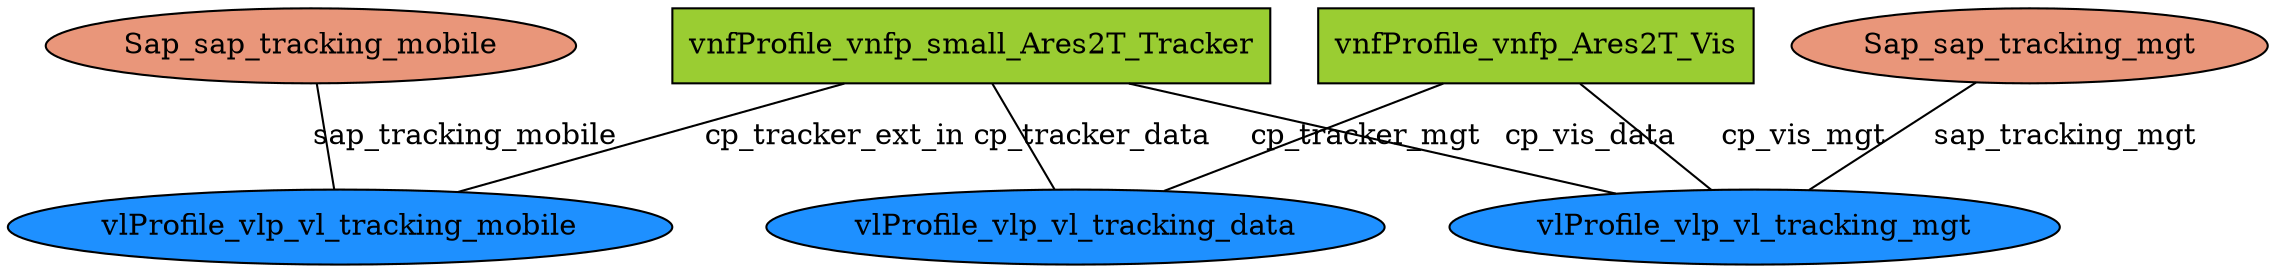 strict graph G {
  splines=false;
  overlap=false;
  mindist=2.0;
  -1061982485 [ label="vnfProfile_vnfp_small_Ares2T_Tracker" shape="box" style="filled" fillcolor="yellowgreen" ];
  -38372901 [ label="vnfProfile_vnfp_Ares2T_Vis" shape="box" style="filled" fillcolor="yellowgreen" ];
  967418674 [ label="vlProfile_vlp_vl_tracking_mobile" shape="oval" style="filled" fillcolor="dodgerblue" ];
  -128883142 [ label="vlProfile_vlp_vl_tracking_data" shape="oval" style="filled" fillcolor="dodgerblue" ];
  -1251074678 [ label="vlProfile_vlp_vl_tracking_mgt" shape="oval" style="filled" fillcolor="dodgerblue" ];
  1391930576 [ label="Sap_sap_tracking_mobile" shape="oval" style="filled" fillcolor="darksalmon" ];
  972040364 [ label="Sap_sap_tracking_mgt" shape="oval" style="filled" fillcolor="darksalmon" ];
  -1061982485 -- 967418674 [ label="cp_tracker_ext_in" ];
  -1061982485 -- -128883142 [ label="cp_tracker_data" ];
  -1061982485 -- -1251074678 [ label="cp_tracker_mgt" ];
  -38372901 -- -128883142 [ label="cp_vis_data" ];
  -38372901 -- -1251074678 [ label="cp_vis_mgt" ];
  1391930576 -- 967418674 [ label="sap_tracking_mobile" ];
  972040364 -- -1251074678 [ label="sap_tracking_mgt" ];
}
